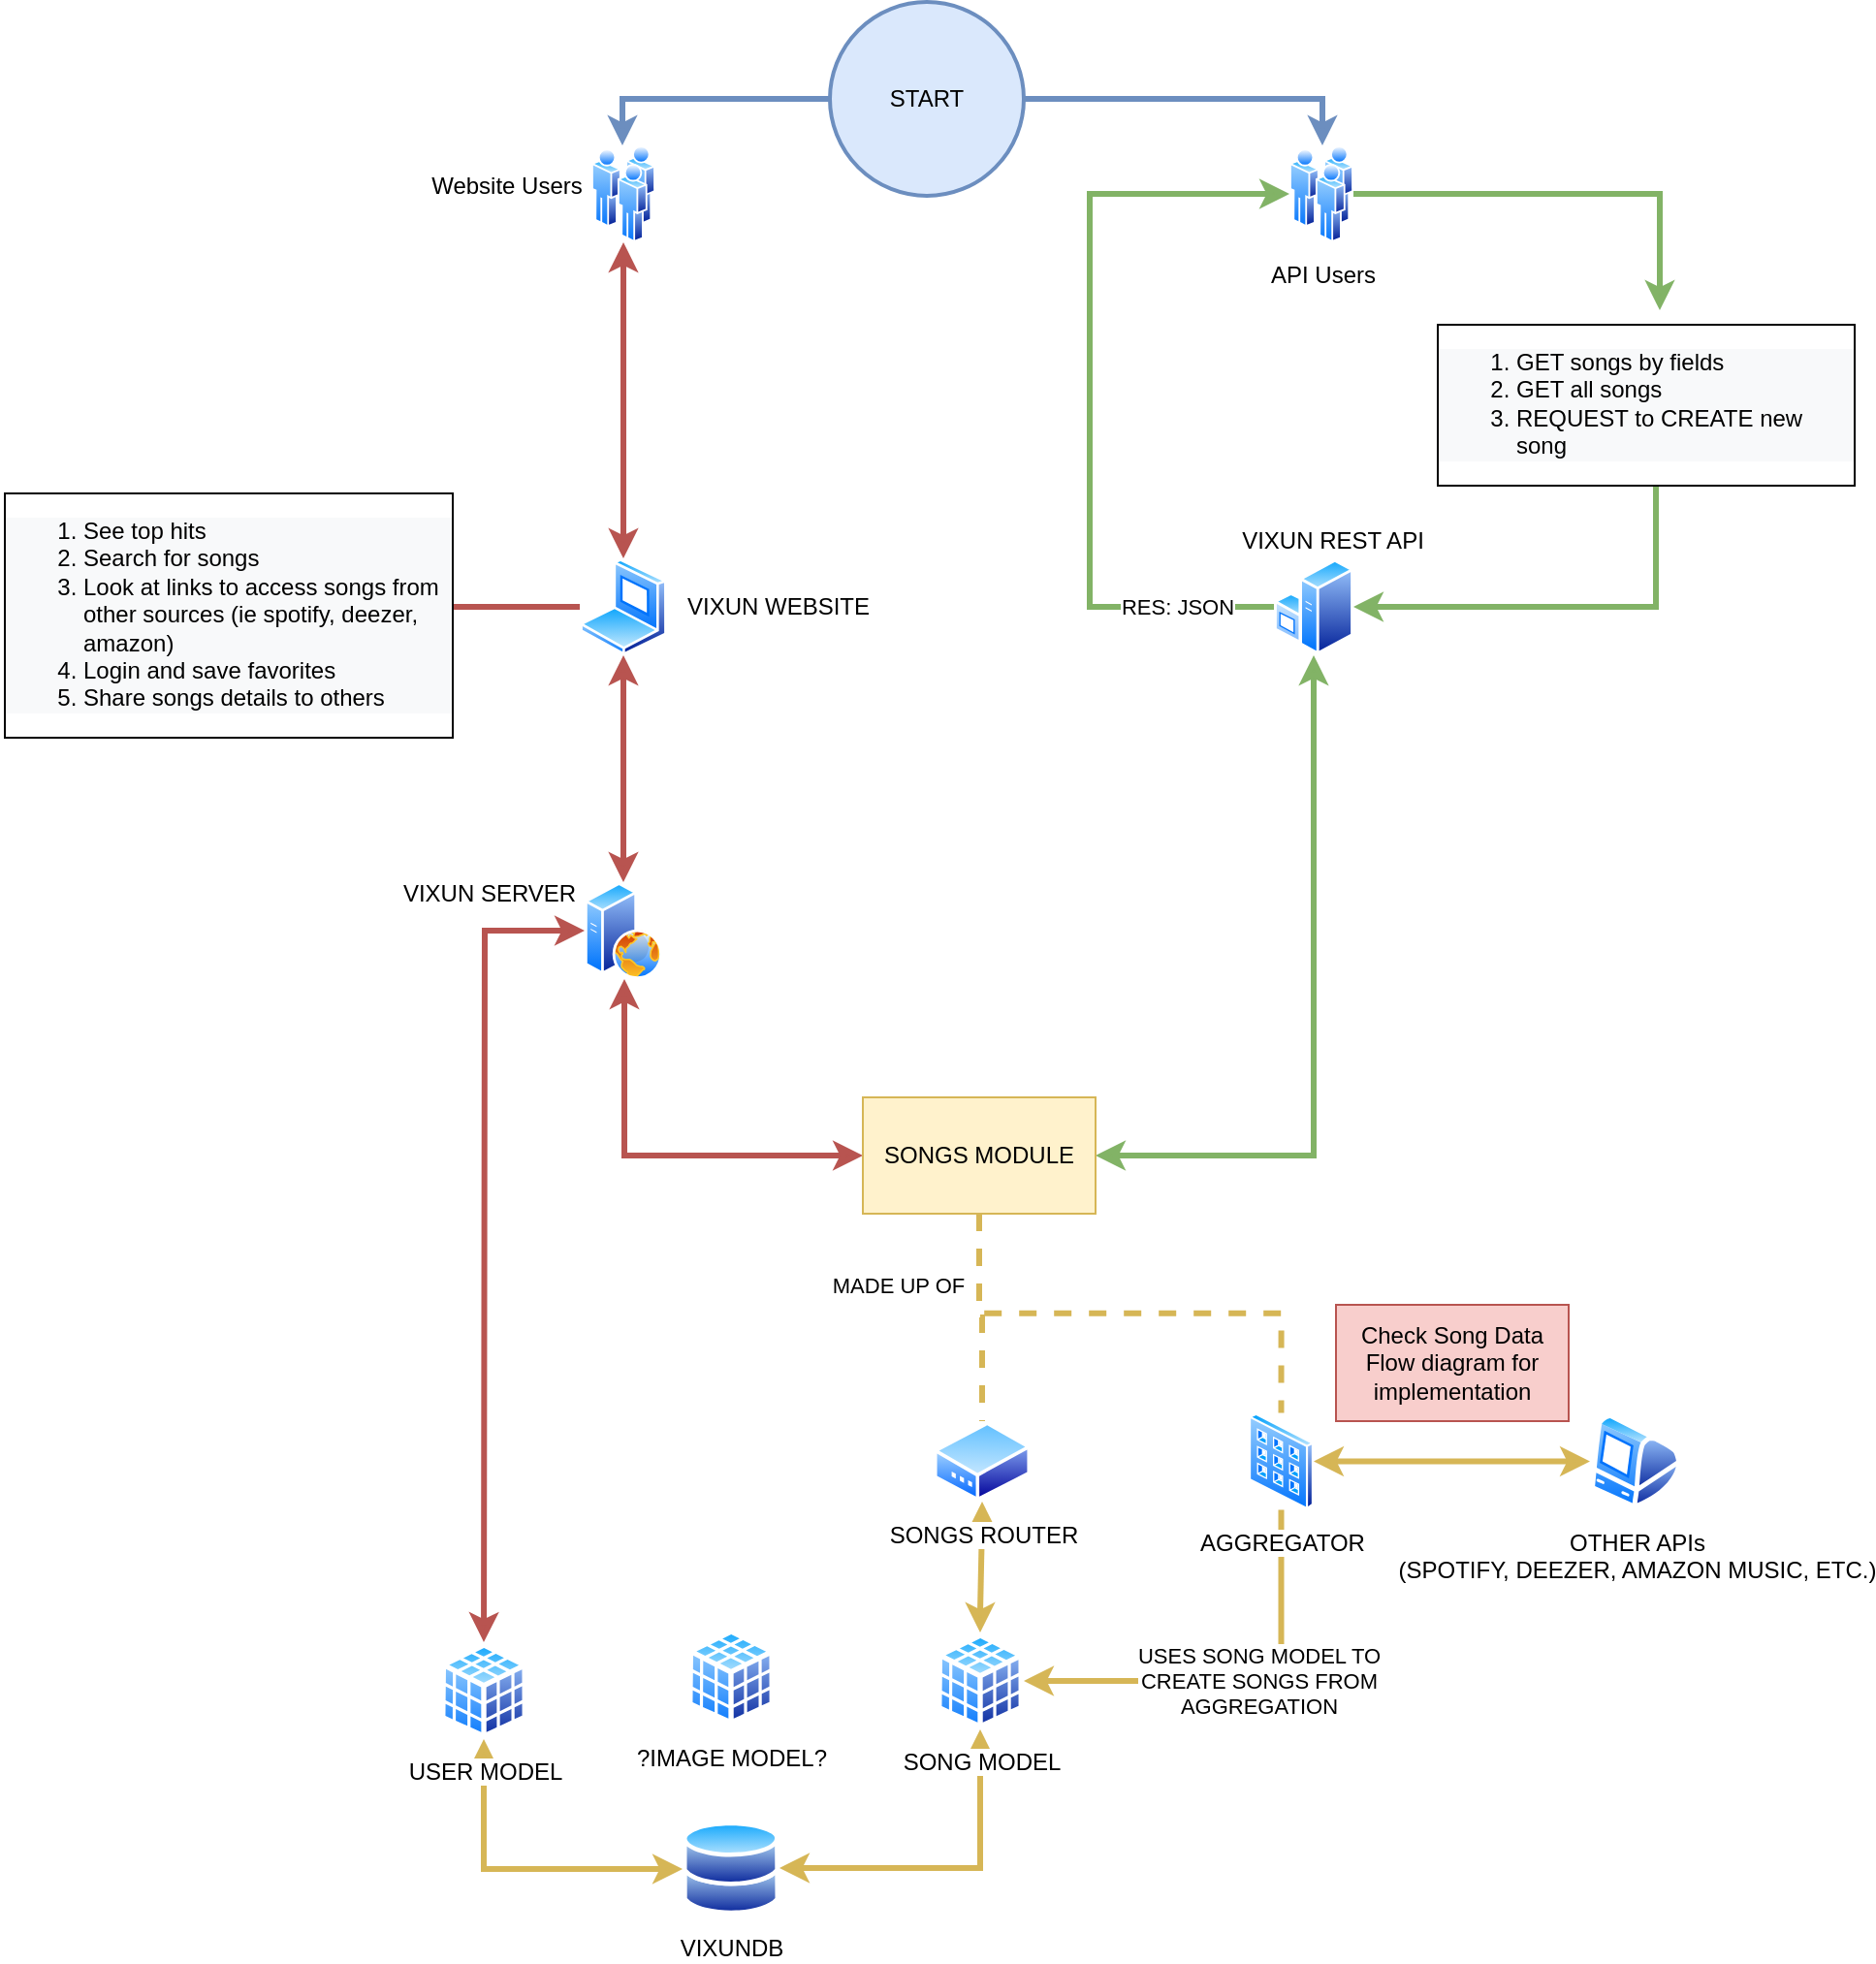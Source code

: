 <mxfile version="15.4.0" type="device" pages="3"><diagram id="uLFDB3jMFWj2terXJaII" name="VIXUN Project Overview"><mxGraphModel dx="782" dy="489" grid="0" gridSize="10" guides="1" tooltips="1" connect="1" arrows="1" fold="1" page="1" pageScale="1" pageWidth="1200" pageHeight="1500" math="0" shadow="0"><root><mxCell id="Sb256ITBno5AKYBjaRAL-0"/><mxCell id="Sb256ITBno5AKYBjaRAL-1" parent="Sb256ITBno5AKYBjaRAL-0"/><mxCell id="ouIYyo9hArdt-ZpA0uWO-4" style="edgeStyle=orthogonalEdgeStyle;rounded=0;jumpStyle=arc;orthogonalLoop=1;jettySize=auto;html=1;entryX=0.5;entryY=0;entryDx=0;entryDy=0;strokeColor=#b85450;strokeWidth=3;fillColor=#f8cecc;startArrow=classic;startFill=1;exitX=0.5;exitY=1;exitDx=0;exitDy=0;" edge="1" parent="Sb256ITBno5AKYBjaRAL-1" source="xm5Zn31zGj0I34mBBw2B-6" target="ouIYyo9hArdt-ZpA0uWO-2"><mxGeometry relative="1" as="geometry"/></mxCell><mxCell id="ouIYyo9hArdt-ZpA0uWO-5" value="" style="edgeStyle=orthogonalEdgeStyle;rounded=0;jumpStyle=arc;orthogonalLoop=1;jettySize=auto;html=1;strokeColor=#82b366;strokeWidth=3;fillColor=#d5e8d4;" edge="1" parent="Sb256ITBno5AKYBjaRAL-1" source="ouIYyo9hArdt-ZpA0uWO-0" target="ouIYyo9hArdt-ZpA0uWO-10"><mxGeometry x="-0.279" relative="1" as="geometry"><Array as="points"><mxPoint x="993" y="117"/></Array><mxPoint as="offset"/></mxGeometry></mxCell><mxCell id="ouIYyo9hArdt-ZpA0uWO-0" value="API Users" style="aspect=fixed;perimeter=ellipsePerimeter;html=1;align=center;shadow=0;dashed=0;spacingTop=3;image;image=img/lib/active_directory/users.svg;" vertex="1" parent="Sb256ITBno5AKYBjaRAL-1"><mxGeometry x="802" y="92" width="33" height="50" as="geometry"/></mxCell><mxCell id="ouIYyo9hArdt-ZpA0uWO-9" style="edgeStyle=orthogonalEdgeStyle;rounded=0;jumpStyle=arc;orthogonalLoop=1;jettySize=auto;html=1;entryX=1;entryY=0.5;entryDx=0;entryDy=0;fontFamily=Helvetica;strokeColor=#b85450;strokeWidth=3;fillColor=#f8cecc;endArrow=none;endFill=0;" edge="1" parent="Sb256ITBno5AKYBjaRAL-1" source="ouIYyo9hArdt-ZpA0uWO-2" target="ouIYyo9hArdt-ZpA0uWO-8"><mxGeometry relative="1" as="geometry"/></mxCell><mxCell id="fHg0vWl1R1bwS4UVMlTy-1" style="edgeStyle=orthogonalEdgeStyle;rounded=0;jumpStyle=arc;orthogonalLoop=1;jettySize=auto;html=1;fontFamily=Helvetica;endArrow=classic;endFill=1;strokeColor=#b85450;strokeWidth=3;fillColor=#f8cecc;startArrow=classic;startFill=1;" edge="1" parent="Sb256ITBno5AKYBjaRAL-1" source="ouIYyo9hArdt-ZpA0uWO-2" target="fHg0vWl1R1bwS4UVMlTy-0"><mxGeometry relative="1" as="geometry"/></mxCell><mxCell id="ouIYyo9hArdt-ZpA0uWO-2" value="" style="aspect=fixed;perimeter=ellipsePerimeter;html=1;align=center;shadow=0;dashed=0;spacingTop=3;image;image=img/lib/active_directory/laptop_client.svg;fontFamily=Helvetica;" vertex="1" parent="Sb256ITBno5AKYBjaRAL-1"><mxGeometry x="436" y="305" width="45" height="50" as="geometry"/></mxCell><mxCell id="tjLtzZgH3M-dque4VkOH-0" style="edgeStyle=orthogonalEdgeStyle;rounded=0;jumpStyle=arc;orthogonalLoop=1;jettySize=auto;html=1;fontFamily=Helvetica;endArrow=classic;endFill=1;strokeColor=#82b366;strokeWidth=3;fillColor=#d5e8d4;" edge="1" parent="Sb256ITBno5AKYBjaRAL-1" target="ouIYyo9hArdt-ZpA0uWO-3"><mxGeometry relative="1" as="geometry"><mxPoint x="991" y="267" as="sourcePoint"/><Array as="points"><mxPoint x="991" y="330"/></Array></mxGeometry></mxCell><mxCell id="tjLtzZgH3M-dque4VkOH-3" style="edgeStyle=orthogonalEdgeStyle;rounded=0;jumpStyle=arc;orthogonalLoop=1;jettySize=auto;html=1;exitX=0;exitY=0.5;exitDx=0;exitDy=0;entryX=0;entryY=0.5;entryDx=0;entryDy=0;fontFamily=Helvetica;endArrow=classic;endFill=1;strokeColor=#82b366;strokeWidth=3;fillColor=#d5e8d4;" edge="1" parent="Sb256ITBno5AKYBjaRAL-1" source="ouIYyo9hArdt-ZpA0uWO-3" target="ouIYyo9hArdt-ZpA0uWO-0"><mxGeometry relative="1" as="geometry"><Array as="points"><mxPoint x="699" y="330"/><mxPoint x="699" y="117"/></Array></mxGeometry></mxCell><mxCell id="tjLtzZgH3M-dque4VkOH-4" value="RES: JSON" style="edgeLabel;html=1;align=center;verticalAlign=middle;resizable=0;points=[];fontFamily=Helvetica;" vertex="1" connectable="0" parent="tjLtzZgH3M-dque4VkOH-3"><mxGeometry x="-0.378" y="-3" relative="1" as="geometry"><mxPoint x="42" y="33" as="offset"/></mxGeometry></mxCell><mxCell id="fHg0vWl1R1bwS4UVMlTy-24" style="edgeStyle=orthogonalEdgeStyle;rounded=0;jumpStyle=arc;orthogonalLoop=1;jettySize=auto;html=1;exitX=1;exitY=0.5;exitDx=0;exitDy=0;entryX=0.5;entryY=1;entryDx=0;entryDy=0;fontFamily=Helvetica;endArrow=classic;endFill=1;strokeColor=#82b366;strokeWidth=3;fillColor=#d5e8d4;startArrow=classic;startFill=1;" edge="1" parent="Sb256ITBno5AKYBjaRAL-1" source="fHg0vWl1R1bwS4UVMlTy-20" target="ouIYyo9hArdt-ZpA0uWO-3"><mxGeometry relative="1" as="geometry"/></mxCell><mxCell id="ouIYyo9hArdt-ZpA0uWO-3" value="" style="aspect=fixed;perimeter=ellipsePerimeter;html=1;align=center;shadow=0;dashed=0;spacingTop=3;image;image=img/lib/active_directory/windows_server.svg;" vertex="1" parent="Sb256ITBno5AKYBjaRAL-1"><mxGeometry x="794" y="305" width="41" height="50" as="geometry"/></mxCell><mxCell id="ouIYyo9hArdt-ZpA0uWO-8" value="&lt;ol style=&quot;color: rgb(0, 0, 0); font-family: helvetica; font-size: 12px; font-style: normal; font-weight: 400; letter-spacing: normal; text-align: left; text-indent: 0px; text-transform: none; word-spacing: 0px; background-color: rgb(248, 249, 250);&quot;&gt;&lt;li&gt;See top hits&lt;/li&gt;&lt;li&gt;Search for songs&lt;/li&gt;&lt;li&gt;&lt;span&gt;Look at links to access songs from other sources (ie spotify, deezer, amazon)&lt;/span&gt;&lt;/li&gt;&lt;li&gt;&lt;span&gt;Login and save favorites&lt;/span&gt;&lt;/li&gt;&lt;li&gt;&lt;span&gt;Share songs details to others&lt;/span&gt;&lt;/li&gt;&lt;/ol&gt;" style="text;whiteSpace=wrap;html=1;fontFamily=Helvetica;labelBorderColor=#000000;" vertex="1" parent="Sb256ITBno5AKYBjaRAL-1"><mxGeometry x="137" y="264" width="234" height="132" as="geometry"/></mxCell><mxCell id="ouIYyo9hArdt-ZpA0uWO-10" value="&lt;ol style=&quot;color: rgb(0, 0, 0); font-family: helvetica; font-size: 12px; font-style: normal; font-weight: 400; letter-spacing: normal; text-indent: 0px; text-transform: none; word-spacing: 0px; background-color: rgb(248, 249, 250);&quot;&gt;&lt;li&gt;GET songs by fields&lt;/li&gt;&lt;li&gt;GET all songs&lt;/li&gt;&lt;li&gt;REQUEST to CREATE new song&lt;/li&gt;&lt;/ol&gt;" style="text;whiteSpace=wrap;html=1;fontFamily=Helvetica;labelBorderColor=#000000;align=left;" vertex="1" parent="Sb256ITBno5AKYBjaRAL-1"><mxGeometry x="876" y="177" width="218" height="79" as="geometry"/></mxCell><mxCell id="fHg0vWl1R1bwS4UVMlTy-32" style="edgeStyle=orthogonalEdgeStyle;rounded=0;jumpStyle=arc;orthogonalLoop=1;jettySize=auto;html=1;fontFamily=Helvetica;startArrow=classic;startFill=1;endArrow=classic;endFill=1;strokeColor=#d6b656;strokeWidth=3;fillColor=#fff2cc;" edge="1" parent="Sb256ITBno5AKYBjaRAL-1" source="tjLtzZgH3M-dque4VkOH-5" target="fHg0vWl1R1bwS4UVMlTy-4"><mxGeometry relative="1" as="geometry"/></mxCell><mxCell id="tjLtzZgH3M-dque4VkOH-5" value="VIXUNDB" style="aspect=fixed;perimeter=ellipsePerimeter;html=1;align=center;shadow=0;dashed=0;spacingTop=3;image;image=img/lib/active_directory/databases.svg;fontFamily=Helvetica;" vertex="1" parent="Sb256ITBno5AKYBjaRAL-1"><mxGeometry x="489" y="956" width="50" height="49" as="geometry"/></mxCell><mxCell id="fHg0vWl1R1bwS4UVMlTy-23" style="edgeStyle=orthogonalEdgeStyle;rounded=0;jumpStyle=arc;orthogonalLoop=1;jettySize=auto;html=1;fontFamily=Helvetica;endArrow=classic;endFill=1;strokeColor=#b85450;strokeWidth=3;fillColor=#f8cecc;startArrow=classic;startFill=1;exitX=0;exitY=0.5;exitDx=0;exitDy=0;" edge="1" parent="Sb256ITBno5AKYBjaRAL-1" source="fHg0vWl1R1bwS4UVMlTy-20" target="fHg0vWl1R1bwS4UVMlTy-0"><mxGeometry relative="1" as="geometry"><Array as="points"><mxPoint x="459" y="613"/></Array></mxGeometry></mxCell><mxCell id="fHg0vWl1R1bwS4UVMlTy-28" style="edgeStyle=orthogonalEdgeStyle;rounded=0;jumpStyle=arc;orthogonalLoop=1;jettySize=auto;html=1;fontFamily=Helvetica;startArrow=classic;startFill=1;endArrow=classic;endFill=1;strokeColor=#b85450;strokeWidth=3;fillColor=#f8cecc;" edge="1" parent="Sb256ITBno5AKYBjaRAL-1" source="fHg0vWl1R1bwS4UVMlTy-0" target="fHg0vWl1R1bwS4UVMlTy-3"><mxGeometry relative="1" as="geometry"><Array as="points"><mxPoint x="387" y="497"/><mxPoint x="387" y="727"/></Array></mxGeometry></mxCell><mxCell id="fHg0vWl1R1bwS4UVMlTy-0" value="" style="aspect=fixed;perimeter=ellipsePerimeter;html=1;align=center;shadow=0;dashed=0;spacingTop=3;image;image=img/lib/active_directory/web_server.svg;fontFamily=Helvetica;" vertex="1" parent="Sb256ITBno5AKYBjaRAL-1"><mxGeometry x="438.5" y="472" width="40" height="50" as="geometry"/></mxCell><mxCell id="fHg0vWl1R1bwS4UVMlTy-15" style="edgeStyle=orthogonalEdgeStyle;rounded=0;jumpStyle=arc;orthogonalLoop=1;jettySize=auto;html=1;fontFamily=Helvetica;endArrow=classic;endFill=1;strokeColor=#d6b656;strokeWidth=3;fillColor=#fff2cc;startFill=1;startArrow=classic;" edge="1" parent="Sb256ITBno5AKYBjaRAL-1" source="fHg0vWl1R1bwS4UVMlTy-3" target="tjLtzZgH3M-dque4VkOH-5"><mxGeometry relative="1" as="geometry"><Array as="points"><mxPoint x="387" y="981"/></Array></mxGeometry></mxCell><mxCell id="fHg0vWl1R1bwS4UVMlTy-3" value="USER MODEL" style="aspect=fixed;perimeter=ellipsePerimeter;html=1;align=center;shadow=0;dashed=0;spacingTop=3;image;image=img/lib/active_directory/database_cube.svg;fontFamily=Helvetica;" vertex="1" parent="Sb256ITBno5AKYBjaRAL-1"><mxGeometry x="364" y="864" width="45" height="50" as="geometry"/></mxCell><mxCell id="xm5Zn31zGj0I34mBBw2B-2" style="edgeStyle=orthogonalEdgeStyle;rounded=0;jumpStyle=arc;orthogonalLoop=1;jettySize=auto;html=1;startArrow=classic;startFill=1;endArrow=classic;endFill=1;strokeColor=#d6b656;strokeWidth=3;fillColor=#fff2cc;" edge="1" parent="Sb256ITBno5AKYBjaRAL-1" source="fHg0vWl1R1bwS4UVMlTy-4" target="fHg0vWl1R1bwS4UVMlTy-34"><mxGeometry relative="1" as="geometry"/></mxCell><mxCell id="fHg0vWl1R1bwS4UVMlTy-4" value="SONG MODEL" style="aspect=fixed;perimeter=ellipsePerimeter;html=1;align=center;shadow=0;dashed=0;spacingTop=3;image;image=img/lib/active_directory/database_cube.svg;fontFamily=Helvetica;" vertex="1" parent="Sb256ITBno5AKYBjaRAL-1"><mxGeometry x="620" y="859" width="45" height="50" as="geometry"/></mxCell><mxCell id="fHg0vWl1R1bwS4UVMlTy-50" style="edgeStyle=orthogonalEdgeStyle;rounded=0;jumpStyle=arc;orthogonalLoop=1;jettySize=auto;html=1;endFill=1;strokeColor=#d6b656;strokeWidth=3;fillColor=#fff2cc;" edge="1" parent="Sb256ITBno5AKYBjaRAL-1" source="fHg0vWl1R1bwS4UVMlTy-5" target="fHg0vWl1R1bwS4UVMlTy-4"><mxGeometry relative="1" as="geometry"><Array as="points"><mxPoint x="798" y="884"/></Array></mxGeometry></mxCell><mxCell id="fHg0vWl1R1bwS4UVMlTy-51" value="USES SONG MODEL TO &lt;br&gt;CREATE SONGS FROM&lt;br&gt;AGGREGATION" style="edgeLabel;html=1;align=center;verticalAlign=middle;resizable=0;points=[];fontFamily=Helvetica;" vertex="1" connectable="0" parent="fHg0vWl1R1bwS4UVMlTy-50"><mxGeometry x="-0.453" y="-2" relative="1" as="geometry"><mxPoint x="-10" y="27" as="offset"/></mxGeometry></mxCell><mxCell id="xm5Zn31zGj0I34mBBw2B-1" style="edgeStyle=orthogonalEdgeStyle;rounded=0;jumpStyle=arc;orthogonalLoop=1;jettySize=auto;html=1;startArrow=classic;startFill=1;endArrow=classic;endFill=1;strokeColor=#d6b656;strokeWidth=3;fillColor=#fff2cc;" edge="1" parent="Sb256ITBno5AKYBjaRAL-1" source="fHg0vWl1R1bwS4UVMlTy-5" target="fHg0vWl1R1bwS4UVMlTy-6"><mxGeometry relative="1" as="geometry"/></mxCell><mxCell id="fHg0vWl1R1bwS4UVMlTy-5" value="AGGREGATOR" style="aspect=fixed;perimeter=ellipsePerimeter;html=1;align=center;shadow=0;dashed=0;spacingTop=3;image;image=img/lib/active_directory/input_output_filter.svg;fontFamily=Helvetica;" vertex="1" parent="Sb256ITBno5AKYBjaRAL-1"><mxGeometry x="781" y="745.75" width="33.5" height="50" as="geometry"/></mxCell><mxCell id="fHg0vWl1R1bwS4UVMlTy-6" value="OTHER APIs&lt;br&gt;(SPOTIFY, DEEZER, AMAZON MUSIC, ETC.)" style="aspect=fixed;perimeter=ellipsePerimeter;html=1;align=center;shadow=0;dashed=0;spacingTop=3;image;image=img/lib/active_directory/mac_client.svg;fontFamily=Helvetica;" vertex="1" parent="Sb256ITBno5AKYBjaRAL-1"><mxGeometry x="957" y="745.75" width="47" height="50" as="geometry"/></mxCell><mxCell id="fHg0vWl1R1bwS4UVMlTy-35" style="edgeStyle=orthogonalEdgeStyle;rounded=0;jumpStyle=arc;orthogonalLoop=1;jettySize=auto;html=1;dashed=1;fontFamily=Helvetica;startArrow=none;startFill=0;endArrow=none;endFill=0;strokeColor=#d6b656;strokeWidth=3;fillColor=#fff2cc;" edge="1" parent="Sb256ITBno5AKYBjaRAL-1" source="fHg0vWl1R1bwS4UVMlTy-20" target="fHg0vWl1R1bwS4UVMlTy-34"><mxGeometry relative="1" as="geometry"/></mxCell><mxCell id="fHg0vWl1R1bwS4UVMlTy-36" value="MADE UP OF" style="edgeLabel;html=1;align=center;verticalAlign=middle;resizable=0;points=[];fontFamily=Helvetica;" vertex="1" connectable="0" parent="fHg0vWl1R1bwS4UVMlTy-35"><mxGeometry x="-0.269" y="-2" relative="1" as="geometry"><mxPoint x="-40" y="-3" as="offset"/></mxGeometry></mxCell><mxCell id="fHg0vWl1R1bwS4UVMlTy-45" style="edgeStyle=orthogonalEdgeStyle;rounded=0;jumpStyle=arc;orthogonalLoop=1;jettySize=auto;html=1;exitX=0.5;exitY=1;exitDx=0;exitDy=0;entryX=0.5;entryY=0;entryDx=0;entryDy=0;dashed=1;startFill=0;endArrow=none;endFill=0;strokeColor=#d6b656;strokeWidth=3;fillColor=#fff2cc;" edge="1" parent="Sb256ITBno5AKYBjaRAL-1" source="fHg0vWl1R1bwS4UVMlTy-20" target="fHg0vWl1R1bwS4UVMlTy-5"><mxGeometry relative="1" as="geometry"/></mxCell><mxCell id="fHg0vWl1R1bwS4UVMlTy-20" value="SONGS MODULE" style="whiteSpace=wrap;html=1;fontFamily=Helvetica;align=center;verticalAlign=middle;fillColor=#fff2cc;strokeColor=#d6b656;" vertex="1" parent="Sb256ITBno5AKYBjaRAL-1"><mxGeometry x="582" y="583" width="120" height="60" as="geometry"/></mxCell><mxCell id="fHg0vWl1R1bwS4UVMlTy-29" value="VIXUN SERVER" style="text;html=1;align=center;verticalAlign=middle;resizable=0;points=[];autosize=1;strokeColor=none;fillColor=none;fontFamily=Helvetica;" vertex="1" parent="Sb256ITBno5AKYBjaRAL-1"><mxGeometry x="339.5" y="469" width="99" height="18" as="geometry"/></mxCell><mxCell id="fHg0vWl1R1bwS4UVMlTy-31" value="VIXUN REST API" style="text;html=1;align=center;verticalAlign=middle;resizable=0;points=[];autosize=1;strokeColor=none;fillColor=none;fontFamily=Helvetica;" vertex="1" parent="Sb256ITBno5AKYBjaRAL-1"><mxGeometry x="772" y="287" width="104" height="18" as="geometry"/></mxCell><mxCell id="fHg0vWl1R1bwS4UVMlTy-34" value="SONGS ROUTER" style="aspect=fixed;perimeter=ellipsePerimeter;html=1;align=center;shadow=0;dashed=0;spacingTop=3;image;image=img/lib/active_directory/modem.svg;fontFamily=Helvetica;" vertex="1" parent="Sb256ITBno5AKYBjaRAL-1"><mxGeometry x="618.5" y="750" width="50" height="41.5" as="geometry"/></mxCell><mxCell id="fHg0vWl1R1bwS4UVMlTy-56" value="" style="edgeStyle=orthogonalEdgeStyle;rounded=0;jumpStyle=arc;orthogonalLoop=1;jettySize=auto;html=1;endFill=1;strokeColor=#6c8ebf;strokeWidth=3;fillColor=#dae8fc;" edge="1" parent="Sb256ITBno5AKYBjaRAL-1" source="fHg0vWl1R1bwS4UVMlTy-55" target="xm5Zn31zGj0I34mBBw2B-6"><mxGeometry relative="1" as="geometry"><Array as="points"><mxPoint x="458" y="68"/></Array></mxGeometry></mxCell><mxCell id="xm5Zn31zGj0I34mBBw2B-7" style="edgeStyle=orthogonalEdgeStyle;rounded=0;jumpStyle=arc;orthogonalLoop=1;jettySize=auto;html=1;endArrow=classic;endFill=1;strokeColor=#6c8ebf;strokeWidth=3;fillColor=#dae8fc;" edge="1" parent="Sb256ITBno5AKYBjaRAL-1" source="fHg0vWl1R1bwS4UVMlTy-55" target="ouIYyo9hArdt-ZpA0uWO-0"><mxGeometry relative="1" as="geometry"><Array as="points"><mxPoint x="819" y="68"/></Array></mxGeometry></mxCell><mxCell id="fHg0vWl1R1bwS4UVMlTy-55" value="START" style="strokeWidth=2;html=1;shape=mxgraph.flowchart.start_2;whiteSpace=wrap;labelBackgroundColor=none;fontFamily=Helvetica;align=center;verticalAlign=middle;fillColor=#dae8fc;strokeColor=#6c8ebf;" vertex="1" parent="Sb256ITBno5AKYBjaRAL-1"><mxGeometry x="565" y="18" width="100" height="100" as="geometry"/></mxCell><mxCell id="xm5Zn31zGj0I34mBBw2B-0" value="Check Song Data Flow diagram for implementation" style="whiteSpace=wrap;html=1;labelBackgroundColor=none;fontFamily=Helvetica;align=center;verticalAlign=middle;fillColor=#f8cecc;strokeColor=#b85450;" vertex="1" parent="Sb256ITBno5AKYBjaRAL-1"><mxGeometry x="826" y="690" width="120" height="60" as="geometry"/></mxCell><mxCell id="xm5Zn31zGj0I34mBBw2B-6" value="" style="aspect=fixed;perimeter=ellipsePerimeter;html=1;align=center;shadow=0;dashed=0;spacingTop=3;image;image=img/lib/active_directory/users.svg;" vertex="1" parent="Sb256ITBno5AKYBjaRAL-1"><mxGeometry x="442" y="92" width="33" height="50" as="geometry"/></mxCell><mxCell id="xm5Zn31zGj0I34mBBw2B-8" value="VIXUN WEBSITE" style="text;html=1;align=center;verticalAlign=middle;resizable=0;points=[];autosize=1;strokeColor=none;fillColor=none;fontFamily=Helvetica;" vertex="1" parent="Sb256ITBno5AKYBjaRAL-1"><mxGeometry x="486" y="321" width="104" height="18" as="geometry"/></mxCell><mxCell id="xm5Zn31zGj0I34mBBw2B-9" value="&lt;span style=&quot;background-color: rgb(255 , 255 , 255)&quot;&gt;Website Users&lt;/span&gt;" style="text;html=1;align=center;verticalAlign=middle;resizable=0;points=[];autosize=1;strokeColor=none;fillColor=none;fontFamily=Helvetica;" vertex="1" parent="Sb256ITBno5AKYBjaRAL-1"><mxGeometry x="354" y="104" width="88" height="18" as="geometry"/></mxCell><mxCell id="1IFHN2vMZzJR9dMjOq8L-0" value="?IMAGE MODEL?" style="aspect=fixed;perimeter=ellipsePerimeter;html=1;align=center;shadow=0;dashed=0;spacingTop=3;image;image=img/lib/active_directory/database_cube.svg;fontFamily=Helvetica;" vertex="1" parent="Sb256ITBno5AKYBjaRAL-1"><mxGeometry x="491.5" y="857" width="45" height="50" as="geometry"/></mxCell></root></mxGraphModel></diagram><diagram id="idp7xmq1uCN-ydHUH3JJ" name="Song Data Flow"><mxGraphModel dx="1303" dy="815" grid="0" gridSize="10" guides="1" tooltips="1" connect="1" arrows="1" fold="1" page="1" pageScale="1" pageWidth="1000" pageHeight="1000" math="0" shadow="0"><root><mxCell id="BFb3b6R3W3eeSTP-Gzjw-0"/><mxCell id="BFb3b6R3W3eeSTP-Gzjw-1" parent="BFb3b6R3W3eeSTP-Gzjw-0"/><mxCell id="Q2WzfMTfCa16rYGvq4rx-1" value="" style="edgeStyle=orthogonalEdgeStyle;rounded=0;orthogonalLoop=1;jettySize=auto;html=1;entryX=0.5;entryY=1;entryDx=0;entryDy=0;entryPerimeter=0;strokeWidth=4;strokeColor=#b85450;fillColor=#f8cecc;endArrow=classic;endFill=1;" edge="1" parent="BFb3b6R3W3eeSTP-Gzjw-1" source="BFb3b6R3W3eeSTP-Gzjw-28" target="Q2WzfMTfCa16rYGvq4rx-0"><mxGeometry relative="1" as="geometry"><mxPoint x="420.6" y="854.5" as="sourcePoint"/><mxPoint x="420.6" y="662" as="targetPoint"/></mxGeometry></mxCell><mxCell id="BFb3b6R3W3eeSTP-Gzjw-25" value="REQUEST SONGS" style="edgeStyle=orthogonalEdgeStyle;rounded=0;orthogonalLoop=1;jettySize=auto;html=1;entryX=0;entryY=0.5;entryDx=0;entryDy=0;strokeWidth=4;fillColor=#f8cecc;strokeColor=#b85450;" parent="BFb3b6R3W3eeSTP-Gzjw-1" source="BFb3b6R3W3eeSTP-Gzjw-26" target="BFb3b6R3W3eeSTP-Gzjw-28" edge="1"><mxGeometry x="-0.035" y="-27" relative="1" as="geometry"><mxPoint as="offset"/></mxGeometry></mxCell><mxCell id="BFb3b6R3W3eeSTP-Gzjw-26" value="START HERE!" style="aspect=fixed;perimeter=ellipsePerimeter;html=1;align=center;shadow=0;dashed=0;spacingTop=3;image;image=img/lib/active_directory/users.svg;" parent="BFb3b6R3W3eeSTP-Gzjw-1" vertex="1"><mxGeometry x="86" y="843" width="90.42" height="137" as="geometry"/></mxCell><mxCell id="BFb3b6R3W3eeSTP-Gzjw-27" style="edgeStyle=orthogonalEdgeStyle;rounded=0;orthogonalLoop=1;jettySize=auto;html=1;entryX=0.5;entryY=1;entryDx=0;entryDy=0;entryPerimeter=0;strokeWidth=4;strokeColor=#b85450;fillColor=#f8cecc;startArrow=none;" parent="BFb3b6R3W3eeSTP-Gzjw-1" source="Q2WzfMTfCa16rYGvq4rx-0" target="BFb3b6R3W3eeSTP-Gzjw-36" edge="1"><mxGeometry relative="1" as="geometry"/></mxCell><mxCell id="BFb3b6R3W3eeSTP-Gzjw-28" value="VIXUN SERVER" style="aspect=fixed;perimeter=ellipsePerimeter;html=1;align=center;shadow=0;dashed=0;spacingTop=3;image;image=img/lib/active_directory/web_server.svg;" parent="BFb3b6R3W3eeSTP-Gzjw-1" vertex="1"><mxGeometry x="375" y="854.5" width="91.2" height="114" as="geometry"/></mxCell><mxCell id="BFb3b6R3W3eeSTP-Gzjw-29" value="GET DATA" style="edgeStyle=orthogonalEdgeStyle;rounded=0;orthogonalLoop=1;jettySize=auto;html=1;exitX=0;exitY=0.5;exitDx=0;exitDy=0;entryX=1;entryY=0.5;entryDx=0;entryDy=0;strokeColor=#b85450;strokeWidth=4;fillColor=#f8cecc;" parent="BFb3b6R3W3eeSTP-Gzjw-1" source="BFb3b6R3W3eeSTP-Gzjw-30" target="BFb3b6R3W3eeSTP-Gzjw-39" edge="1"><mxGeometry x="0.017" y="29" relative="1" as="geometry"><mxPoint as="offset"/></mxGeometry></mxCell><mxCell id="BFb3b6R3W3eeSTP-Gzjw-30" value="VIXUNDB / #mongoDatabase" style="aspect=fixed;perimeter=ellipsePerimeter;html=1;align=center;shadow=0;dashed=0;spacingTop=3;image;image=img/lib/active_directory/databases.svg;" parent="BFb3b6R3W3eeSTP-Gzjw-1" vertex="1"><mxGeometry x="359.37" y="298" width="122.45" height="120" as="geometry"/></mxCell><mxCell id="BFb3b6R3W3eeSTP-Gzjw-31" style="edgeStyle=orthogonalEdgeStyle;rounded=0;orthogonalLoop=1;jettySize=auto;html=1;entryX=0.5;entryY=1;entryDx=0;entryDy=0;endArrow=classic;endFill=1;strokeColor=#b85450;strokeWidth=4;fillColor=#f8cecc;" parent="BFb3b6R3W3eeSTP-Gzjw-1" source="BFb3b6R3W3eeSTP-Gzjw-32" target="BFb3b6R3W3eeSTP-Gzjw-43" edge="1"><mxGeometry relative="1" as="geometry"/></mxCell><mxCell id="BFb3b6R3W3eeSTP-Gzjw-32" value="SPOTIFY API AND OTHERS" style="aspect=fixed;perimeter=ellipsePerimeter;html=1;align=center;shadow=0;dashed=0;spacingTop=3;image;image=img/lib/active_directory/mac_client.svg;" parent="BFb3b6R3W3eeSTP-Gzjw-1" vertex="1"><mxGeometry x="771" y="519" width="108.1" height="115" as="geometry"/></mxCell><mxCell id="BFb3b6R3W3eeSTP-Gzjw-33" value="YES" style="edgeStyle=orthogonalEdgeStyle;rounded=0;orthogonalLoop=1;jettySize=auto;html=1;entryX=1;entryY=0.5;entryDx=0;entryDy=0;strokeColor=#b85450;strokeWidth=4;fillColor=#f8cecc;exitX=0.5;exitY=0;exitDx=0;exitDy=0;exitPerimeter=0;" parent="BFb3b6R3W3eeSTP-Gzjw-1" source="BFb3b6R3W3eeSTP-Gzjw-36" target="BFb3b6R3W3eeSTP-Gzjw-30" edge="1"><mxGeometry x="-0.922" y="-30" relative="1" as="geometry"><Array as="points"><mxPoint x="421" y="479"/><mxPoint x="530" y="479"/><mxPoint x="530" y="358"/></Array><mxPoint as="offset"/></mxGeometry></mxCell><mxCell id="YYptCP-wblwPrkljBvS4-3" value="No" style="edgeStyle=none;html=1;entryX=0;entryY=0.5;entryDx=0;entryDy=0;rounded=0;strokeColor=#b85450;strokeWidth=4;fillColor=#f8cecc;" parent="BFb3b6R3W3eeSTP-Gzjw-1" edge="1"><mxGeometry x="-0.23" y="19" relative="1" as="geometry"><mxPoint x="485.6" y="597.0" as="sourcePoint"/><mxPoint x="549" y="597.0" as="targetPoint"/><mxPoint as="offset"/></mxGeometry></mxCell><mxCell id="BFb3b6R3W3eeSTP-Gzjw-36" value="DO WE&lt;br&gt;HAVE SONG?&lt;br&gt;" style="strokeWidth=2;html=1;shape=mxgraph.flowchart.decision;whiteSpace=wrap;fillColor=#f8cecc;strokeColor=#b85450;" parent="BFb3b6R3W3eeSTP-Gzjw-1" vertex="1"><mxGeometry x="355.6" y="532" width="130" height="130" as="geometry"/></mxCell><mxCell id="BFb3b6R3W3eeSTP-Gzjw-37" style="edgeStyle=orthogonalEdgeStyle;rounded=0;orthogonalLoop=1;jettySize=auto;html=1;entryX=0.5;entryY=0;entryDx=0;entryDy=0;strokeColor=#b85450;strokeWidth=4;fillColor=#f8cecc;" parent="BFb3b6R3W3eeSTP-Gzjw-1" source="BFb3b6R3W3eeSTP-Gzjw-39" target="BFb3b6R3W3eeSTP-Gzjw-26" edge="1"><mxGeometry relative="1" as="geometry"><Array as="points"><mxPoint x="131" y="456"/><mxPoint x="131" y="456"/></Array></mxGeometry></mxCell><mxCell id="BFb3b6R3W3eeSTP-Gzjw-38" value="SEND" style="edgeLabel;html=1;align=center;verticalAlign=middle;resizable=0;points=[];" parent="BFb3b6R3W3eeSTP-Gzjw-37" vertex="1" connectable="0"><mxGeometry x="-0.273" y="-1" relative="1" as="geometry"><mxPoint x="-22" y="10" as="offset"/></mxGeometry></mxCell><mxCell id="BFb3b6R3W3eeSTP-Gzjw-39" value="PROCESS&lt;br&gt;REQUEST" style="rounded=1;whiteSpace=wrap;html=1;absoluteArcSize=1;arcSize=14;strokeWidth=2;fontFamily=Helvetica;fontSize=12;fontColor=#000000;align=center;strokeColor=#b85450;fillColor=#f8cecc;" parent="BFb3b6R3W3eeSTP-Gzjw-1" vertex="1"><mxGeometry x="50" y="326.5" width="171" height="63" as="geometry"/></mxCell><mxCell id="BFb3b6R3W3eeSTP-Gzjw-40" style="edgeStyle=orthogonalEdgeStyle;rounded=0;orthogonalLoop=1;jettySize=auto;html=1;strokeColor=#b85450;strokeWidth=4;fillColor=#f8cecc;" parent="BFb3b6R3W3eeSTP-Gzjw-1" source="BFb3b6R3W3eeSTP-Gzjw-41" target="BFb3b6R3W3eeSTP-Gzjw-32" edge="1"><mxGeometry relative="1" as="geometry"><Array as="points"><mxPoint x="922" y="737"/><mxPoint x="922" y="577"/></Array></mxGeometry></mxCell><mxCell id="BFb3b6R3W3eeSTP-Gzjw-41" value="MAKE REQUEST&lt;br&gt;TO APIS FOR SONGS&lt;br&gt;DATA" style="rounded=1;whiteSpace=wrap;html=1;absoluteArcSize=1;arcSize=14;strokeWidth=2;fillColor=#f8cecc;strokeColor=#b85450;" parent="BFb3b6R3W3eeSTP-Gzjw-1" vertex="1"><mxGeometry x="541" y="687" width="160" height="100" as="geometry"/></mxCell><mxCell id="BFb3b6R3W3eeSTP-Gzjw-42" style="edgeStyle=orthogonalEdgeStyle;rounded=0;orthogonalLoop=1;jettySize=auto;html=1;exitX=0.5;exitY=0;exitDx=0;exitDy=0;endArrow=classic;endFill=1;strokeColor=#b85450;strokeWidth=4;fillColor=#f8cecc;entryX=1;entryY=0.5;entryDx=0;entryDy=0;" parent="BFb3b6R3W3eeSTP-Gzjw-1" source="BFb3b6R3W3eeSTP-Gzjw-43" target="BFb3b6R3W3eeSTP-Gzjw-45" edge="1"><mxGeometry relative="1" as="geometry"><mxPoint x="824.824" y="201.941" as="targetPoint"/></mxGeometry></mxCell><mxCell id="BFb3b6R3W3eeSTP-Gzjw-43" value="PROCESS&lt;br&gt;DATA" style="shape=parallelogram;html=1;strokeWidth=2;perimeter=parallelogramPerimeter;whiteSpace=wrap;rounded=1;arcSize=12;size=0.23;fillColor=#f8cecc;strokeColor=#b85450;" parent="BFb3b6R3W3eeSTP-Gzjw-1" vertex="1"><mxGeometry x="742.1" y="342" width="165.9" height="60" as="geometry"/></mxCell><mxCell id="BFb3b6R3W3eeSTP-Gzjw-44" style="edgeStyle=orthogonalEdgeStyle;rounded=0;orthogonalLoop=1;jettySize=auto;html=1;endArrow=classic;endFill=1;strokeColor=#b85450;strokeWidth=4;fillColor=#f8cecc;" parent="BFb3b6R3W3eeSTP-Gzjw-1" source="BFb3b6R3W3eeSTP-Gzjw-45" target="BFb3b6R3W3eeSTP-Gzjw-30" edge="1"><mxGeometry relative="1" as="geometry"/></mxCell><mxCell id="BFb3b6R3W3eeSTP-Gzjw-45" value="SAVE TO DB through #Song model" style="rounded=1;whiteSpace=wrap;html=1;absoluteArcSize=1;arcSize=14;strokeWidth=2;fillColor=#f8cecc;strokeColor=#b85450;" parent="BFb3b6R3W3eeSTP-Gzjw-1" vertex="1"><mxGeometry x="370.59" y="128" width="100" height="100" as="geometry"/></mxCell><mxCell id="YYptCP-wblwPrkljBvS4-5" style="edgeStyle=none;html=1;exitX=0.5;exitY=1;exitDx=0;exitDy=0;entryX=0.5;entryY=0;entryDx=0;entryDy=0;rounded=0;strokeColor=#b85450;strokeWidth=4;fillColor=#f8cecc;" parent="BFb3b6R3W3eeSTP-Gzjw-1" source="YYptCP-wblwPrkljBvS4-2" target="BFb3b6R3W3eeSTP-Gzjw-41" edge="1"><mxGeometry relative="1" as="geometry"/></mxCell><mxCell id="YYptCP-wblwPrkljBvS4-2" value="Use #aggregator" style="rounded=1;whiteSpace=wrap;html=1;absoluteArcSize=1;arcSize=14;strokeWidth=2;fillColor=#f8cecc;strokeColor=#b85450;" parent="BFb3b6R3W3eeSTP-Gzjw-1" vertex="1"><mxGeometry x="554" y="542.5" width="134" height="109" as="geometry"/></mxCell><mxCell id="Q2WzfMTfCa16rYGvq4rx-0" value="SONGS ROUTER" style="aspect=fixed;perimeter=ellipsePerimeter;html=1;align=center;shadow=0;dashed=0;spacingTop=3;image;image=img/lib/active_directory/modem.svg;fontFamily=Helvetica;" vertex="1" parent="BFb3b6R3W3eeSTP-Gzjw-1"><mxGeometry x="366.22" y="713" width="108.73" height="90.25" as="geometry"/></mxCell></root></mxGraphModel></diagram><diagram id="r9-7gZqhJKiq9xQlCa5v" name="[ARCHIVE] Song Database"><mxGraphModel dx="1564" dy="978" grid="0" gridSize="10" guides="1" tooltips="1" connect="1" arrows="1" fold="1" page="1" pageScale="1" pageWidth="2000" pageHeight="2000" math="0" shadow="0"><root><mxCell id="0"/><mxCell id="1" parent="0"/><mxCell id="bAVAZlhhN8OvskaLmj3E-1" value="" style="group" parent="1" vertex="1" connectable="0"><mxGeometry x="762.0" y="246" width="312" height="416" as="geometry"/></mxCell><mxCell id="ECc4RjEr0fVMbBRgVshl-31" value="&lt;font size=&quot;1&quot;&gt;&lt;b style=&quot;font-size: 16px&quot;&gt;Song&lt;/b&gt;&lt;/font&gt;" style="rounded=0;whiteSpace=wrap;html=1;absoluteArcSize=1;arcSize=14;strokeWidth=1;sketch=0;fontFamily=Consolas;fillColor=#7EA6E0;" parent="bAVAZlhhN8OvskaLmj3E-1" vertex="1"><mxGeometry width="312" height="60" as="geometry"/></mxCell><mxCell id="ECc4RjEr0fVMbBRgVshl-32" value="&lt;ol style=&quot;font-size: 16px&quot;&gt;&lt;li style=&quot;font-size: 16px&quot;&gt;&lt;b style=&quot;background-color: rgb(126 , 166 , 224)&quot;&gt;constructor: Song constructor&lt;/b&gt;&lt;/li&gt;&lt;/ol&gt;" style="rounded=0;whiteSpace=wrap;html=1;absoluteArcSize=1;arcSize=14;strokeWidth=1;sketch=0;fontFamily=Consolas;fillColor=#fff;fontColor=#000000;align=left;fontSize=16;verticalAlign=top;" parent="bAVAZlhhN8OvskaLmj3E-1" vertex="1"><mxGeometry y="120" width="312" height="296" as="geometry"/></mxCell><mxCell id="g__nk6MajWI_6KIUPupn-1" value="&lt;font size=&quot;1&quot;&gt;&lt;b style=&quot;font-size: 16px&quot;&gt;PROTOTYPE&lt;/b&gt;&lt;/font&gt;" style="rounded=0;whiteSpace=wrap;html=1;absoluteArcSize=1;arcSize=14;strokeWidth=1;sketch=0;fontFamily=Consolas;fillColor=#CC99FF;" parent="bAVAZlhhN8OvskaLmj3E-1" vertex="1"><mxGeometry y="60" width="312" height="60" as="geometry"/></mxCell><mxCell id="MxwaXqBMYqZciedQ2R12-48" value="" style="group" parent="1" vertex="1" connectable="0"><mxGeometry x="305.0" y="246" width="312" height="356" as="geometry"/></mxCell><mxCell id="MxwaXqBMYqZciedQ2R12-49" value="&lt;span style=&quot;font-size: 16px&quot;&gt;&lt;b&gt;songDatabase&lt;/b&gt;&lt;/span&gt;" style="rounded=0;whiteSpace=wrap;html=1;absoluteArcSize=1;arcSize=14;strokeWidth=1;sketch=0;fontFamily=Consolas;fillColor=#9CFFCA;" parent="MxwaXqBMYqZciedQ2R12-48" vertex="1"><mxGeometry width="312" height="60" as="geometry"/></mxCell><mxCell id="MxwaXqBMYqZciedQ2R12-50" value="&lt;ol style=&quot;font-size: 16px&quot;&gt;&lt;li&gt;songs: [...Song]&lt;br&gt;Acquired from localStorage using getData()&amp;nbsp;&lt;/li&gt;&lt;li style=&quot;font-size: 16px&quot;&gt;&lt;b&gt;getData() {}&lt;/b&gt;&lt;/li&gt;&lt;li&gt;&lt;b&gt;setData() {}&lt;/b&gt;&lt;/li&gt;&lt;li&gt;addSong () {}&lt;/li&gt;&lt;li&gt;delSong () {}&lt;/li&gt;&lt;li&gt;extractData () {}&lt;br&gt;Method that returns an array mapped from songDatabase.songs based on a single property of Song (e.g.: all items with Song.artist = &quot;lady gaga&quot;)&lt;/li&gt;&lt;/ol&gt;" style="rounded=0;whiteSpace=wrap;html=1;absoluteArcSize=1;arcSize=14;strokeWidth=1;sketch=0;fontFamily=Consolas;fillColor=#fff;fontColor=#000000;align=left;fontSize=16;verticalAlign=top;" parent="MxwaXqBMYqZciedQ2R12-48" vertex="1"><mxGeometry y="60" width="312" height="296" as="geometry"/></mxCell><mxCell id="MxwaXqBMYqZciedQ2R12-55" style="edgeStyle=orthogonalEdgeStyle;rounded=0;orthogonalLoop=1;jettySize=auto;html=1;entryX=0;entryY=0.5;entryDx=0;entryDy=0;endArrow=none;endFill=0;" parent="1" source="MxwaXqBMYqZciedQ2R12-49" target="ECc4RjEr0fVMbBRgVshl-31" edge="1"><mxGeometry relative="1" as="geometry"/></mxCell><mxCell id="MxwaXqBMYqZciedQ2R12-62" style="edgeStyle=orthogonalEdgeStyle;rounded=0;orthogonalLoop=1;jettySize=auto;html=1;exitX=1;exitY=0.25;exitDx=0;exitDy=0;entryX=0;entryY=0.5;entryDx=0;entryDy=0;endArrow=none;endFill=0;" parent="1" source="ECc4RjEr0fVMbBRgVshl-32" target="MxwaXqBMYqZciedQ2R12-60" edge="1"><mxGeometry relative="1" as="geometry"/></mxCell><mxCell id="MxwaXqBMYqZciedQ2R12-57" value="" style="rounded=0;whiteSpace=wrap;html=1;absoluteArcSize=1;arcSize=14;strokeWidth=1;sketch=0;container=1;glass=0;fontColor=#1D3557;fillColor=#FFFFFF;" parent="1" vertex="1"><mxGeometry x="1220" y="532" width="541" height="316" as="geometry"><mxRectangle x="3242" y="1228" width="50" height="44" as="alternateBounds"/></mxGeometry></mxCell><mxCell id="MxwaXqBMYqZciedQ2R12-58" value="For all params make the property with this.paramName = param" style="rounded=1;whiteSpace=wrap;html=1;absoluteArcSize=1;arcSize=14;strokeWidth=2;sketch=0;fillColor=#7EA6E0;strokeColor=none;fontFamily=Consolas;glass=0;fontColor=#1D3557;" parent="MxwaXqBMYqZciedQ2R12-57" vertex="1"><mxGeometry x="49" y="26" width="438" height="99" as="geometry"/></mxCell><mxCell id="MxwaXqBMYqZciedQ2R12-59" value="&lt;ol style=&quot;font-size: 9px&quot;&gt;&lt;li&gt;title = string&lt;/li&gt;&lt;li&gt;artist = string&lt;/li&gt;&lt;li&gt;album = string&lt;/li&gt;&lt;li&gt;genre = string&lt;/li&gt;&lt;li&gt;year = number&lt;/li&gt;&lt;li&gt;coverURL = string&lt;/li&gt;&lt;li&gt;fileURL = string&lt;/li&gt;&lt;li&gt;isOnSale = bool&lt;/li&gt;&lt;li&gt;price = number&lt;/li&gt;&lt;/ol&gt;" style="rounded=0;whiteSpace=wrap;html=1;absoluteArcSize=1;arcSize=14;strokeWidth=1;sketch=0;align=left;fillColor=#D5E8D4;fontFamily=Consolas;glass=0;fontColor=#1D3557;" parent="1" vertex="1"><mxGeometry x="1220" y="366" width="541" height="166" as="geometry"/></mxCell><mxCell id="MxwaXqBMYqZciedQ2R12-60" value="&lt;font size=&quot;1&quot; color=&quot;#000000&quot;&gt;&lt;b style=&quot;font-size: 16px&quot;&gt;Constructor Name&lt;/b&gt;&lt;/font&gt;" style="rounded=0;whiteSpace=wrap;html=1;absoluteArcSize=1;arcSize=14;strokeWidth=1;sketch=0;fontFamily=Consolas;fillColor=#7EA6E0;glass=0;fontColor=#1D3557;" parent="1" vertex="1"><mxGeometry x="1220" y="246" width="541" height="60" as="geometry"/></mxCell><mxCell id="MxwaXqBMYqZciedQ2R12-61" value="&lt;font style=&quot;font-size: 12px&quot;&gt;Desc&lt;/font&gt;" style="rounded=0;whiteSpace=wrap;html=1;absoluteArcSize=1;arcSize=14;strokeWidth=1;sketch=0;fontFamily=Consolas;fillColor=#A8C4E0;align=center;glass=0;fontColor=#1D3557;" parent="1" vertex="1"><mxGeometry x="1220" y="306" width="541" height="60" as="geometry"/></mxCell></root></mxGraphModel></diagram></mxfile>